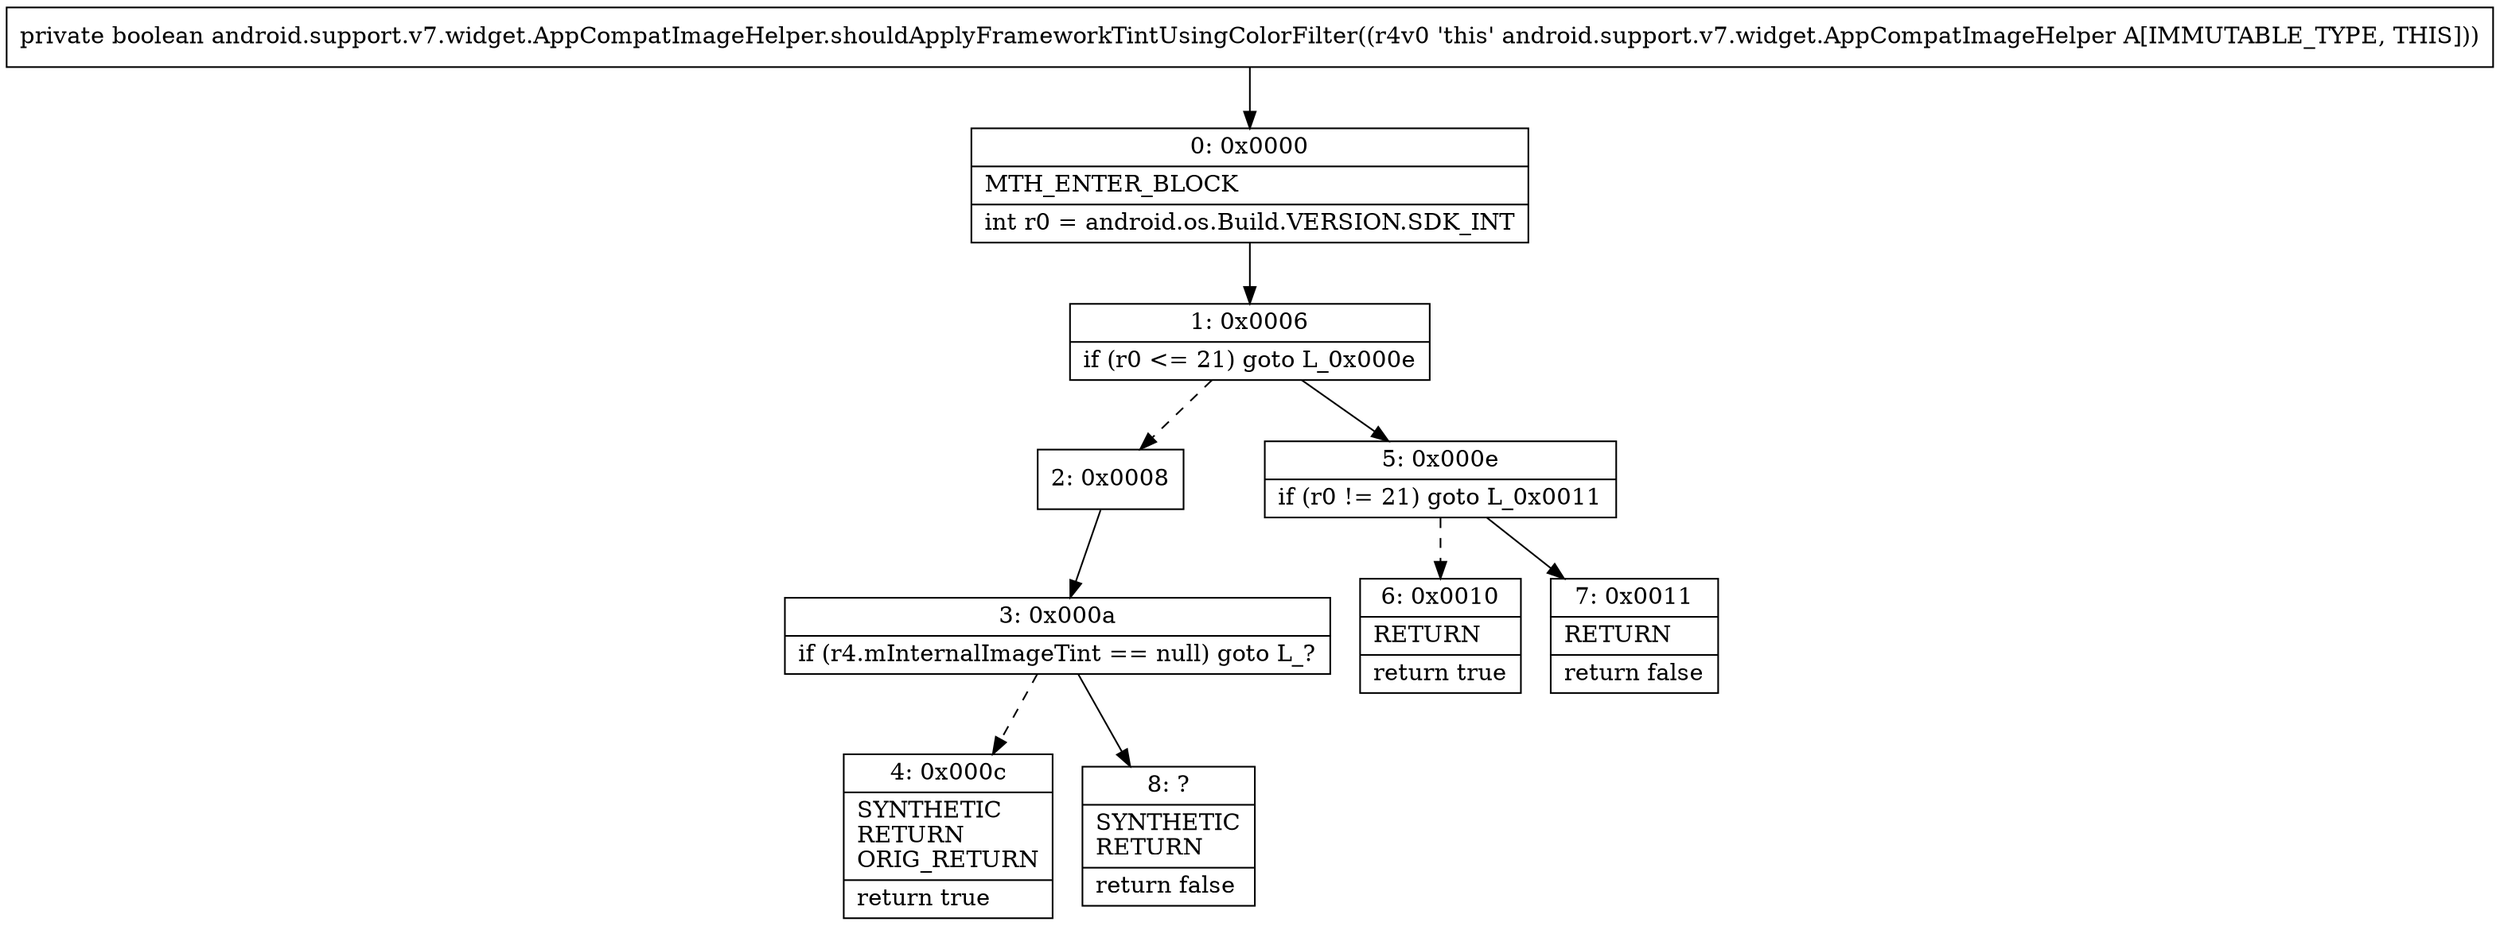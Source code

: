 digraph "CFG forandroid.support.v7.widget.AppCompatImageHelper.shouldApplyFrameworkTintUsingColorFilter()Z" {
Node_0 [shape=record,label="{0\:\ 0x0000|MTH_ENTER_BLOCK\l|int r0 = android.os.Build.VERSION.SDK_INT\l}"];
Node_1 [shape=record,label="{1\:\ 0x0006|if (r0 \<= 21) goto L_0x000e\l}"];
Node_2 [shape=record,label="{2\:\ 0x0008}"];
Node_3 [shape=record,label="{3\:\ 0x000a|if (r4.mInternalImageTint == null) goto L_?\l}"];
Node_4 [shape=record,label="{4\:\ 0x000c|SYNTHETIC\lRETURN\lORIG_RETURN\l|return true\l}"];
Node_5 [shape=record,label="{5\:\ 0x000e|if (r0 != 21) goto L_0x0011\l}"];
Node_6 [shape=record,label="{6\:\ 0x0010|RETURN\l|return true\l}"];
Node_7 [shape=record,label="{7\:\ 0x0011|RETURN\l|return false\l}"];
Node_8 [shape=record,label="{8\:\ ?|SYNTHETIC\lRETURN\l|return false\l}"];
MethodNode[shape=record,label="{private boolean android.support.v7.widget.AppCompatImageHelper.shouldApplyFrameworkTintUsingColorFilter((r4v0 'this' android.support.v7.widget.AppCompatImageHelper A[IMMUTABLE_TYPE, THIS])) }"];
MethodNode -> Node_0;
Node_0 -> Node_1;
Node_1 -> Node_2[style=dashed];
Node_1 -> Node_5;
Node_2 -> Node_3;
Node_3 -> Node_4[style=dashed];
Node_3 -> Node_8;
Node_5 -> Node_6[style=dashed];
Node_5 -> Node_7;
}

